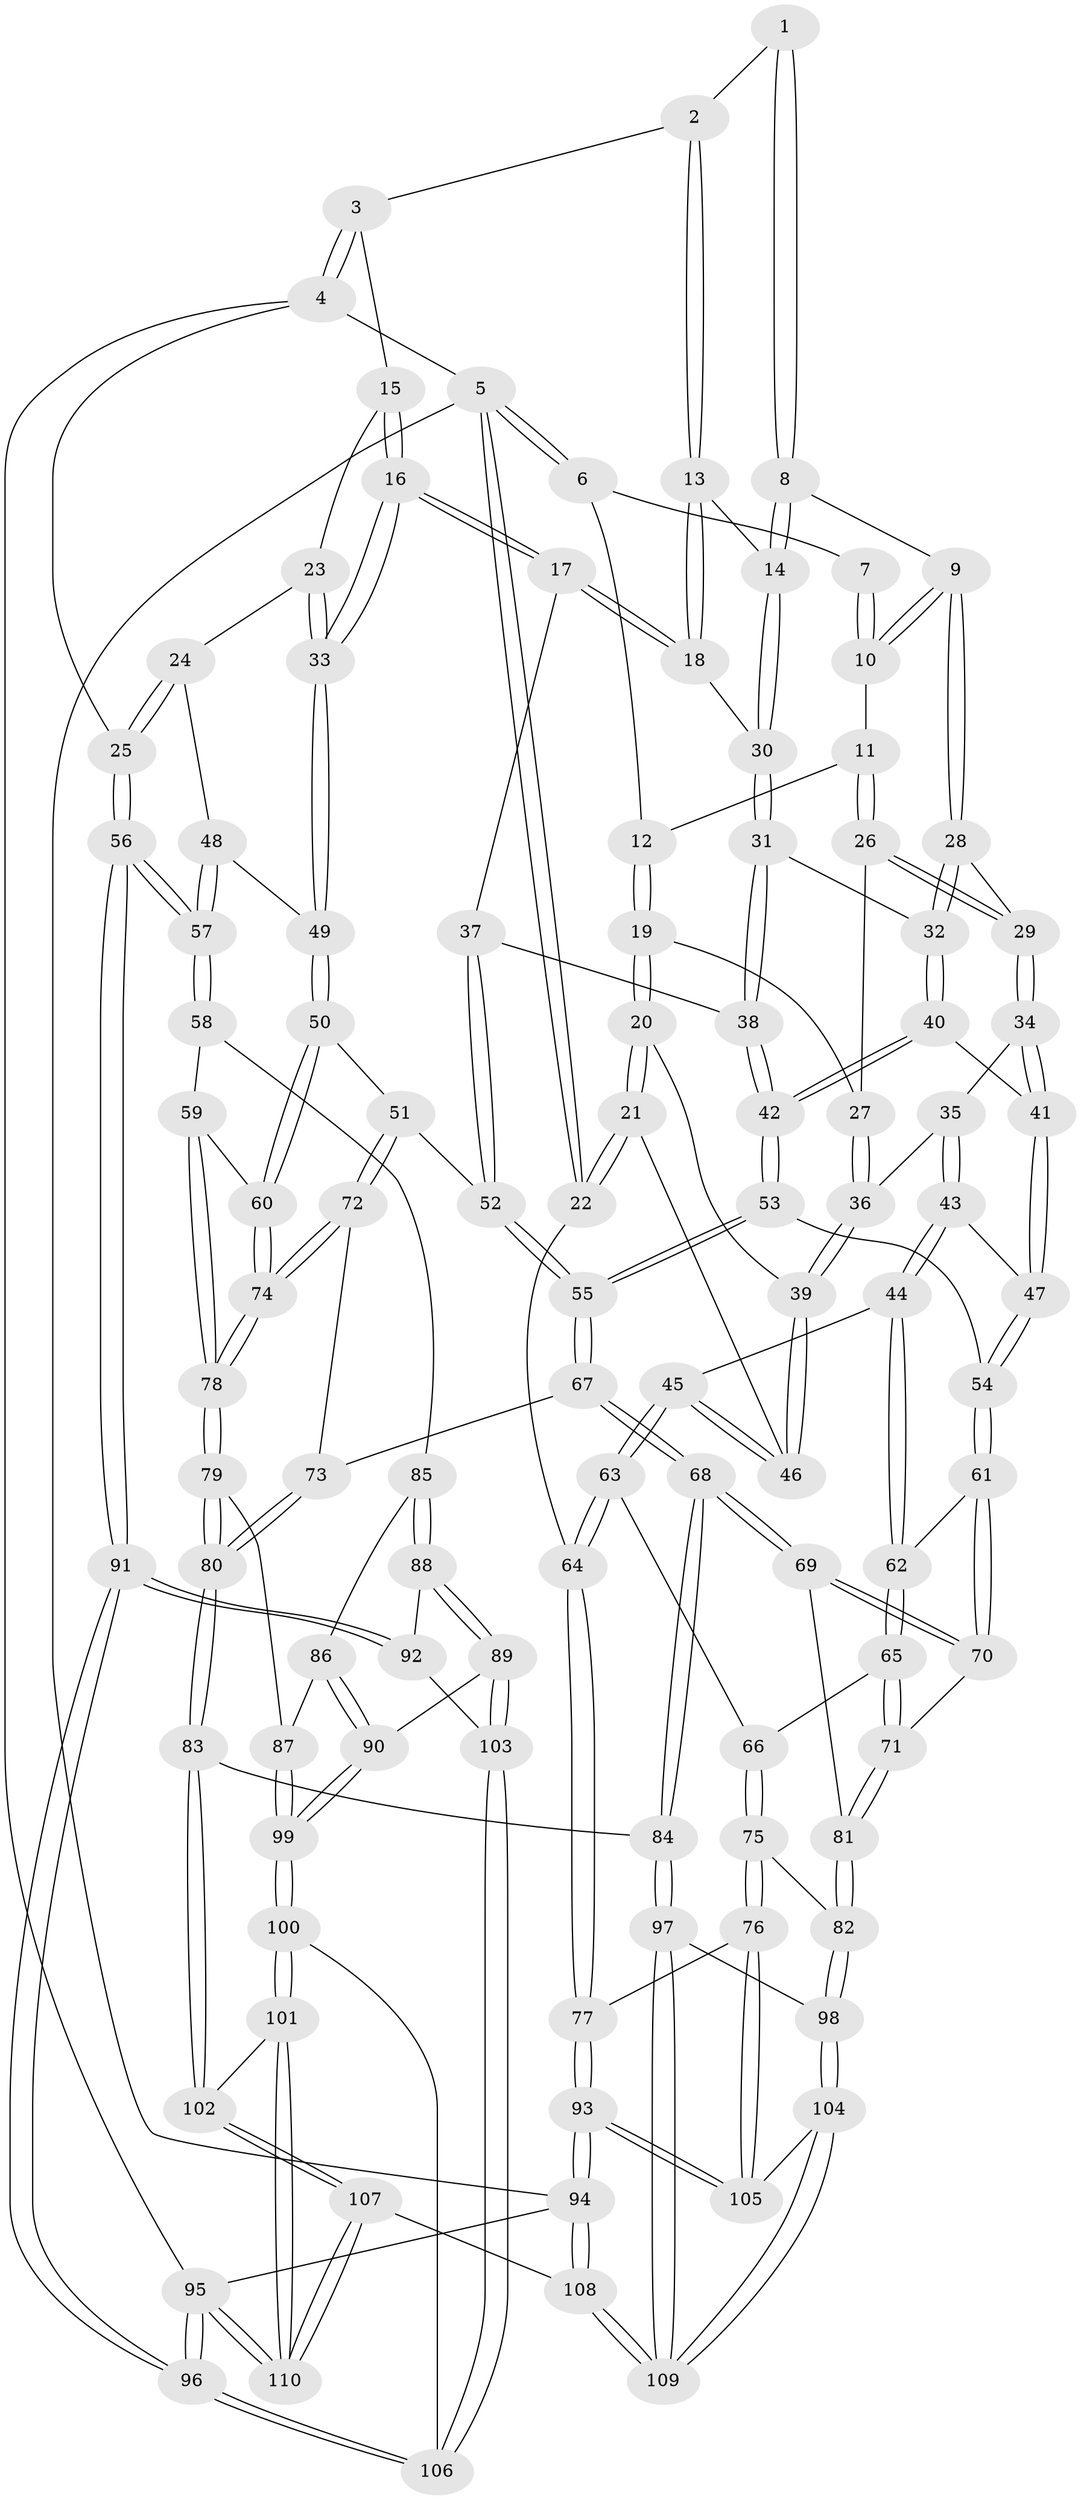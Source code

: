 // coarse degree distribution, {2: 0.03636363636363636, 3: 0.12727272727272726, 4: 0.36363636363636365, 6: 0.2, 5: 0.2727272727272727}
// Generated by graph-tools (version 1.1) at 2025/06/03/04/25 22:06:01]
// undirected, 110 vertices, 272 edges
graph export_dot {
graph [start="1"]
  node [color=gray90,style=filled];
  1 [pos="+0.33559617630531413+0"];
  2 [pos="+0.6042831187222046+0"];
  3 [pos="+0.7288900637646019+0"];
  4 [pos="+1+0"];
  5 [pos="+0+0"];
  6 [pos="+0.12034081819352883+0"];
  7 [pos="+0.3152545066421743+0"];
  8 [pos="+0.35904496487106047+0.11004709513334508"];
  9 [pos="+0.3393300214520725+0.11358508773688338"];
  10 [pos="+0.2830887750118163+0.0844270066166264"];
  11 [pos="+0.21689124645413413+0.10657992481501252"];
  12 [pos="+0.12951004944990707+0.019992477227911098"];
  13 [pos="+0.5382031720989516+0.02120342793943924"];
  14 [pos="+0.3738098834090168+0.11401855399851688"];
  15 [pos="+0.7554203447553014+0"];
  16 [pos="+0.7140477839740339+0.22660172425180966"];
  17 [pos="+0.5785659692328359+0.20943585275899654"];
  18 [pos="+0.5426022530079799+0.10390508160186718"];
  19 [pos="+0.04517839496673073+0.1532027515435415"];
  20 [pos="+0.0022381324542419165+0.1796040026247839"];
  21 [pos="+0+0.2298108708606125"];
  22 [pos="+0+0.23419359681550747"];
  23 [pos="+0.865391355608476+0.11712561980482536"];
  24 [pos="+1+0.1921275412539386"];
  25 [pos="+1+0.14679584858464514"];
  26 [pos="+0.21628721016783328+0.17845134708248556"];
  27 [pos="+0.1286707449195059+0.18042200994702662"];
  28 [pos="+0.2909299891499341+0.20002704943483016"];
  29 [pos="+0.22778061798279806+0.19577880385397878"];
  30 [pos="+0.40878543623222513+0.1966865080830905"];
  31 [pos="+0.40796313474763607+0.20468086069184205"];
  32 [pos="+0.31819499936983286+0.22574958584505905"];
  33 [pos="+0.7678437394515939+0.285130765050147"];
  34 [pos="+0.21389548067827566+0.2392232452118853"];
  35 [pos="+0.1898308468143546+0.258484991559309"];
  36 [pos="+0.1471327612956471+0.25802338375254114"];
  37 [pos="+0.5564911798502816+0.2395518005755604"];
  38 [pos="+0.45900547208119596+0.28654800873896963"];
  39 [pos="+0.11587027356388202+0.2728175580212711"];
  40 [pos="+0.3204615653110074+0.28484291499718456"];
  41 [pos="+0.2714822074922705+0.3141388876800653"];
  42 [pos="+0.4313206125911599+0.34612181516920243"];
  43 [pos="+0.17863393372289546+0.3808902832897665"];
  44 [pos="+0.1657543854207597+0.3960711529685215"];
  45 [pos="+0.14164459651908576+0.40187985370611906"];
  46 [pos="+0.10988063047308698+0.3581971546216003"];
  47 [pos="+0.26375603609413134+0.3340635116011628"];
  48 [pos="+0.8703768007038776+0.294402811507455"];
  49 [pos="+0.7758347142662243+0.3017205964270356"];
  50 [pos="+0.742318930844522+0.3951765975238236"];
  51 [pos="+0.7342034507199157+0.3975570695354019"];
  52 [pos="+0.6176384021361385+0.4107274940487551"];
  53 [pos="+0.4320074502630166+0.39509993337130805"];
  54 [pos="+0.35365619645696594+0.4268124010209484"];
  55 [pos="+0.5208930167257856+0.47204374424966977"];
  56 [pos="+1+0.5294617686181563"];
  57 [pos="+1+0.517010278565431"];
  58 [pos="+0.9395123692166831+0.5356036382298318"];
  59 [pos="+0.8754998171639651+0.5142674109012999"];
  60 [pos="+0.7512077655479639+0.40789725723115366"];
  61 [pos="+0.34969891322204905+0.430783941877096"];
  62 [pos="+0.25639536051422307+0.4552145878484158"];
  63 [pos="+0.09977690983739061+0.46479841229624536"];
  64 [pos="+0+0.4501826448503523"];
  65 [pos="+0.24473480961872485+0.5341722060391731"];
  66 [pos="+0.10170499876577649+0.47137905108959943"];
  67 [pos="+0.5210556075918058+0.49341885619621967"];
  68 [pos="+0.46232411486921204+0.6654593097440004"];
  69 [pos="+0.39188781985997756+0.6287231478536165"];
  70 [pos="+0.3411212757558274+0.5495598067735918"];
  71 [pos="+0.24493422892794012+0.5350570680250493"];
  72 [pos="+0.6625388227374106+0.5441990422158367"];
  73 [pos="+0.6189600430334536+0.5426705999644558"];
  74 [pos="+0.7181296706676211+0.5997155956850279"];
  75 [pos="+0.11534586812824886+0.662990007044435"];
  76 [pos="+0.0766940885617056+0.683882980316114"];
  77 [pos="+0+0.6700448176735703"];
  78 [pos="+0.7257169892018952+0.6248259463007331"];
  79 [pos="+0.7160987460938857+0.6678560747067089"];
  80 [pos="+0.6653431887645538+0.691424476778602"];
  81 [pos="+0.19513511598856245+0.6433093089586047"];
  82 [pos="+0.16229332347626294+0.6657815179626099"];
  83 [pos="+0.5717623675467595+0.7558975519675323"];
  84 [pos="+0.48131814225048125+0.722803549730221"];
  85 [pos="+0.8796485396526769+0.6366973588325281"];
  86 [pos="+0.846445451280737+0.6530695990448067"];
  87 [pos="+0.760831005512112+0.6875565415456116"];
  88 [pos="+0.9071669675043372+0.7398395316516037"];
  89 [pos="+0.8720591378750511+0.7868126414215108"];
  90 [pos="+0.868016219086931+0.7880876405345286"];
  91 [pos="+1+0.6167750551690032"];
  92 [pos="+1+0.7076591462953739"];
  93 [pos="+0+1"];
  94 [pos="+0+1"];
  95 [pos="+1+1"];
  96 [pos="+1+1"];
  97 [pos="+0.41759080972051443+0.781587568032274"];
  98 [pos="+0.26107732322185545+0.7820230512245002"];
  99 [pos="+0.8370660933973283+0.7993636010828407"];
  100 [pos="+0.8015108089267632+0.8672578528888435"];
  101 [pos="+0.7737016458570457+0.9010498568345626"];
  102 [pos="+0.6017191745455632+0.8114900895668979"];
  103 [pos="+0.9440395658455821+0.8260830851087896"];
  104 [pos="+0.20021992303960953+0.8957813134767514"];
  105 [pos="+0.10372409679247196+0.8997282100716205"];
  106 [pos="+1+0.9059621269557693"];
  107 [pos="+0.5217949249141286+1"];
  108 [pos="+0.38770697288492206+1"];
  109 [pos="+0.3623828908057616+1"];
  110 [pos="+0.834032597166207+1"];
  1 -- 2;
  1 -- 8;
  1 -- 8;
  2 -- 3;
  2 -- 13;
  2 -- 13;
  3 -- 4;
  3 -- 4;
  3 -- 15;
  4 -- 5;
  4 -- 25;
  4 -- 95;
  5 -- 6;
  5 -- 6;
  5 -- 22;
  5 -- 22;
  5 -- 94;
  6 -- 7;
  6 -- 12;
  7 -- 10;
  7 -- 10;
  8 -- 9;
  8 -- 14;
  8 -- 14;
  9 -- 10;
  9 -- 10;
  9 -- 28;
  9 -- 28;
  10 -- 11;
  11 -- 12;
  11 -- 26;
  11 -- 26;
  12 -- 19;
  12 -- 19;
  13 -- 14;
  13 -- 18;
  13 -- 18;
  14 -- 30;
  14 -- 30;
  15 -- 16;
  15 -- 16;
  15 -- 23;
  16 -- 17;
  16 -- 17;
  16 -- 33;
  16 -- 33;
  17 -- 18;
  17 -- 18;
  17 -- 37;
  18 -- 30;
  19 -- 20;
  19 -- 20;
  19 -- 27;
  20 -- 21;
  20 -- 21;
  20 -- 39;
  21 -- 22;
  21 -- 22;
  21 -- 46;
  22 -- 64;
  23 -- 24;
  23 -- 33;
  23 -- 33;
  24 -- 25;
  24 -- 25;
  24 -- 48;
  25 -- 56;
  25 -- 56;
  26 -- 27;
  26 -- 29;
  26 -- 29;
  27 -- 36;
  27 -- 36;
  28 -- 29;
  28 -- 32;
  28 -- 32;
  29 -- 34;
  29 -- 34;
  30 -- 31;
  30 -- 31;
  31 -- 32;
  31 -- 38;
  31 -- 38;
  32 -- 40;
  32 -- 40;
  33 -- 49;
  33 -- 49;
  34 -- 35;
  34 -- 41;
  34 -- 41;
  35 -- 36;
  35 -- 43;
  35 -- 43;
  36 -- 39;
  36 -- 39;
  37 -- 38;
  37 -- 52;
  37 -- 52;
  38 -- 42;
  38 -- 42;
  39 -- 46;
  39 -- 46;
  40 -- 41;
  40 -- 42;
  40 -- 42;
  41 -- 47;
  41 -- 47;
  42 -- 53;
  42 -- 53;
  43 -- 44;
  43 -- 44;
  43 -- 47;
  44 -- 45;
  44 -- 62;
  44 -- 62;
  45 -- 46;
  45 -- 46;
  45 -- 63;
  45 -- 63;
  47 -- 54;
  47 -- 54;
  48 -- 49;
  48 -- 57;
  48 -- 57;
  49 -- 50;
  49 -- 50;
  50 -- 51;
  50 -- 60;
  50 -- 60;
  51 -- 52;
  51 -- 72;
  51 -- 72;
  52 -- 55;
  52 -- 55;
  53 -- 54;
  53 -- 55;
  53 -- 55;
  54 -- 61;
  54 -- 61;
  55 -- 67;
  55 -- 67;
  56 -- 57;
  56 -- 57;
  56 -- 91;
  56 -- 91;
  57 -- 58;
  57 -- 58;
  58 -- 59;
  58 -- 85;
  59 -- 60;
  59 -- 78;
  59 -- 78;
  60 -- 74;
  60 -- 74;
  61 -- 62;
  61 -- 70;
  61 -- 70;
  62 -- 65;
  62 -- 65;
  63 -- 64;
  63 -- 64;
  63 -- 66;
  64 -- 77;
  64 -- 77;
  65 -- 66;
  65 -- 71;
  65 -- 71;
  66 -- 75;
  66 -- 75;
  67 -- 68;
  67 -- 68;
  67 -- 73;
  68 -- 69;
  68 -- 69;
  68 -- 84;
  68 -- 84;
  69 -- 70;
  69 -- 70;
  69 -- 81;
  70 -- 71;
  71 -- 81;
  71 -- 81;
  72 -- 73;
  72 -- 74;
  72 -- 74;
  73 -- 80;
  73 -- 80;
  74 -- 78;
  74 -- 78;
  75 -- 76;
  75 -- 76;
  75 -- 82;
  76 -- 77;
  76 -- 105;
  76 -- 105;
  77 -- 93;
  77 -- 93;
  78 -- 79;
  78 -- 79;
  79 -- 80;
  79 -- 80;
  79 -- 87;
  80 -- 83;
  80 -- 83;
  81 -- 82;
  81 -- 82;
  82 -- 98;
  82 -- 98;
  83 -- 84;
  83 -- 102;
  83 -- 102;
  84 -- 97;
  84 -- 97;
  85 -- 86;
  85 -- 88;
  85 -- 88;
  86 -- 87;
  86 -- 90;
  86 -- 90;
  87 -- 99;
  87 -- 99;
  88 -- 89;
  88 -- 89;
  88 -- 92;
  89 -- 90;
  89 -- 103;
  89 -- 103;
  90 -- 99;
  90 -- 99;
  91 -- 92;
  91 -- 92;
  91 -- 96;
  91 -- 96;
  92 -- 103;
  93 -- 94;
  93 -- 94;
  93 -- 105;
  93 -- 105;
  94 -- 108;
  94 -- 108;
  94 -- 95;
  95 -- 96;
  95 -- 96;
  95 -- 110;
  95 -- 110;
  96 -- 106;
  96 -- 106;
  97 -- 98;
  97 -- 109;
  97 -- 109;
  98 -- 104;
  98 -- 104;
  99 -- 100;
  99 -- 100;
  100 -- 101;
  100 -- 101;
  100 -- 106;
  101 -- 102;
  101 -- 110;
  101 -- 110;
  102 -- 107;
  102 -- 107;
  103 -- 106;
  103 -- 106;
  104 -- 105;
  104 -- 109;
  104 -- 109;
  107 -- 108;
  107 -- 110;
  107 -- 110;
  108 -- 109;
  108 -- 109;
}

